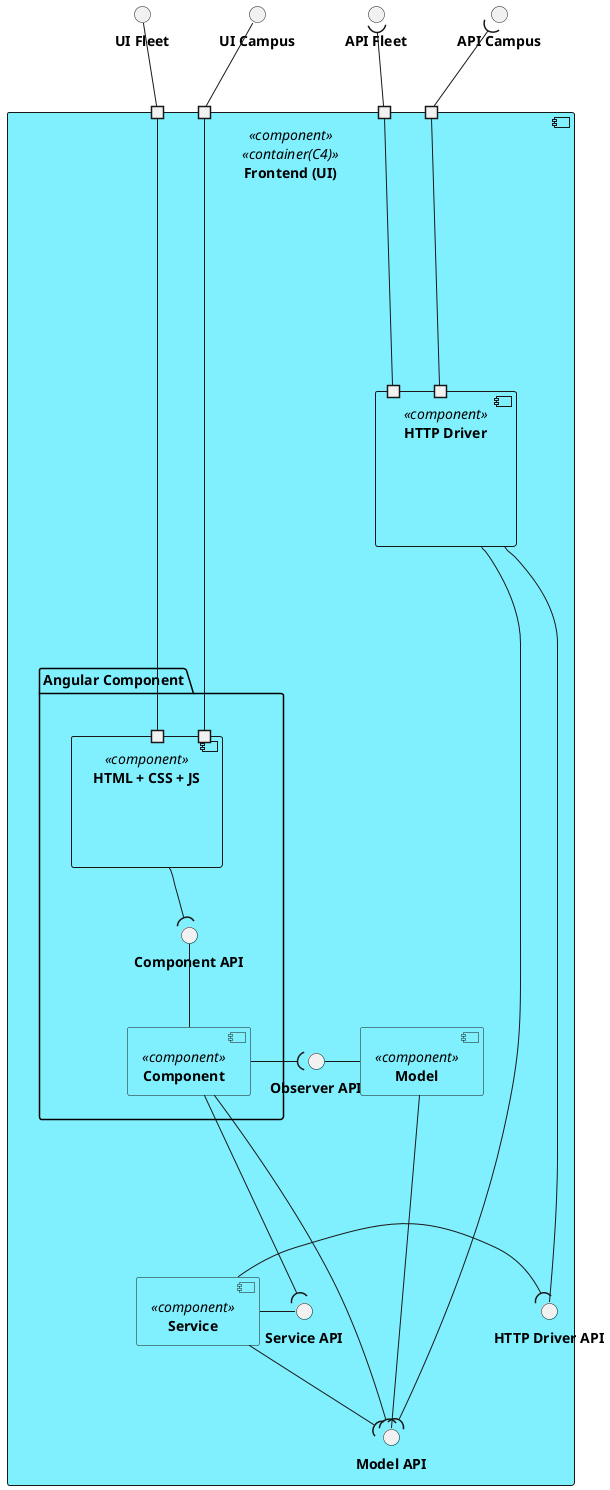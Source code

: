 @startuml
'https://plantuml.com/component-diagram

skinparam folder {
    backgroundColor #80f0ff
}


skinparam component {
    backgroundColor #80f0ff
}

    interface Cam_UI_I as "**UI Campus**"
    interface F_UI_I as "**UI Fleet**"
    interface Cam_API_I as "**API Campus**"
    interface F_API_I as "**API Fleet**"

component UI_I <<component>><<container(C4)>>as "Frontend (UI)"{

    port " " as p1_I
    port " " as p2_I
    port " " as p3_I
    port " " as p4_I


    folder Angular_I as "Angular Component"{
        component HTML_I <<component>> as "**HTML + CSS + JS**"{
            port " " as pH1_I
            port " " as pH2_I

            pH1_I - p1_I
            pH2_I - p2_I
        }
        component Component_I <<component>> as "**Component**"
        interface C_API_I as "**Component API**"

        HTML_I -down-( C_API_I
        Component_I -up- C_API_I
    }

    interface Observer_I as "**Observer API**"
    component Service_I <<component>> as "**Service**"
    interface S_API_I as "**Service API**"
    component Model_I <<component>> as "**Model**"
    interface M_API_I as "**Model API**"
    component Driver_I <<component>> as "**HTTP Driver**"{
        port " " as pD1_I
        port " " as pD2_I

        pD1_I -u- p3_I
        pD2_I -u- p4_I
    }
    interface D_API_I as "**HTTP Driver API**"

    Service_I -r- S_API_I
    Model_I -- M_API_I
    Driver_I -r- D_API_I

    Component_I -r-( Observer_I
    Model_I -l-- Observer_I

    Component_I -down-( S_API_I
    Component_I --( M_API_I

    Service_I -r-( D_API_I
    Service_I --( M_API_I

    Driver_I --( M_API_I

    p1_I -up- Cam_UI_I
    p2_I -up- F_UI_I
    p3_I -up-( Cam_API_I
    p4_I -up-( F_API_I


    Service_I -[hidden]up--- Component_I
    Model_I -[hidden]up--- Driver_I
    HTML_I -[hidden]right--- Component_I
    Driver_I -[hidden]d--- Angular_I
}

@enduml